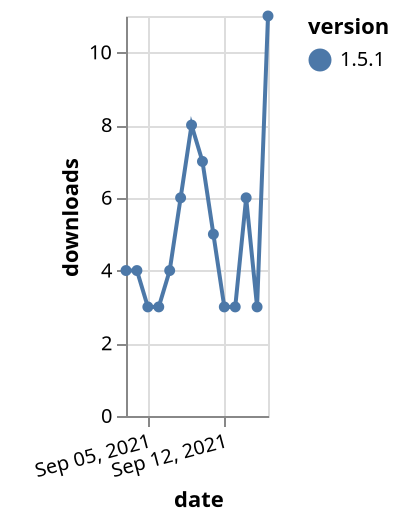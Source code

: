 {"$schema": "https://vega.github.io/schema/vega-lite/v5.json", "description": "A simple bar chart with embedded data.", "data": {"values": [{"date": "2021-09-03", "total": 12520, "delta": 4, "version": "1.5.1"}, {"date": "2021-09-04", "total": 12524, "delta": 4, "version": "1.5.1"}, {"date": "2021-09-05", "total": 12527, "delta": 3, "version": "1.5.1"}, {"date": "2021-09-06", "total": 12530, "delta": 3, "version": "1.5.1"}, {"date": "2021-09-07", "total": 12534, "delta": 4, "version": "1.5.1"}, {"date": "2021-09-08", "total": 12540, "delta": 6, "version": "1.5.1"}, {"date": "2021-09-09", "total": 12548, "delta": 8, "version": "1.5.1"}, {"date": "2021-09-10", "total": 12555, "delta": 7, "version": "1.5.1"}, {"date": "2021-09-11", "total": 12560, "delta": 5, "version": "1.5.1"}, {"date": "2021-09-12", "total": 12563, "delta": 3, "version": "1.5.1"}, {"date": "2021-09-13", "total": 12566, "delta": 3, "version": "1.5.1"}, {"date": "2021-09-14", "total": 12572, "delta": 6, "version": "1.5.1"}, {"date": "2021-09-15", "total": 12575, "delta": 3, "version": "1.5.1"}, {"date": "2021-09-16", "total": 12586, "delta": 11, "version": "1.5.1"}]}, "width": "container", "mark": {"type": "line", "point": {"filled": true}}, "encoding": {"x": {"field": "date", "type": "temporal", "timeUnit": "yearmonthdate", "title": "date", "axis": {"labelAngle": -15}}, "y": {"field": "delta", "type": "quantitative", "title": "downloads"}, "color": {"field": "version", "type": "nominal"}, "tooltip": {"field": "delta"}}}
